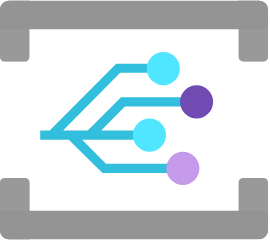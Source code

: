 <mxfile version="24.4.10" type="github">
  <diagram name="第 1 页" id="FLwqT2IODWgFMGZDdFb9">
    <mxGraphModel dx="1434" dy="793" grid="1" gridSize="10" guides="1" tooltips="1" connect="1" arrows="1" fold="1" page="1" pageScale="1" pageWidth="827" pageHeight="1169" math="0" shadow="0">
      <root>
        <mxCell id="0" />
        <mxCell id="1" parent="0" />
        <mxCell id="IPiMeqoOZodyVskVW9rZ-1" value="" style="image;aspect=fixed;html=1;points=[];align=center;fontSize=12;image=img/lib/azure2/integration/Event_Grid_Domains.svg;" vertex="1" parent="1">
          <mxGeometry x="260" y="370" width="134" height="120" as="geometry" />
        </mxCell>
      </root>
    </mxGraphModel>
  </diagram>
</mxfile>

